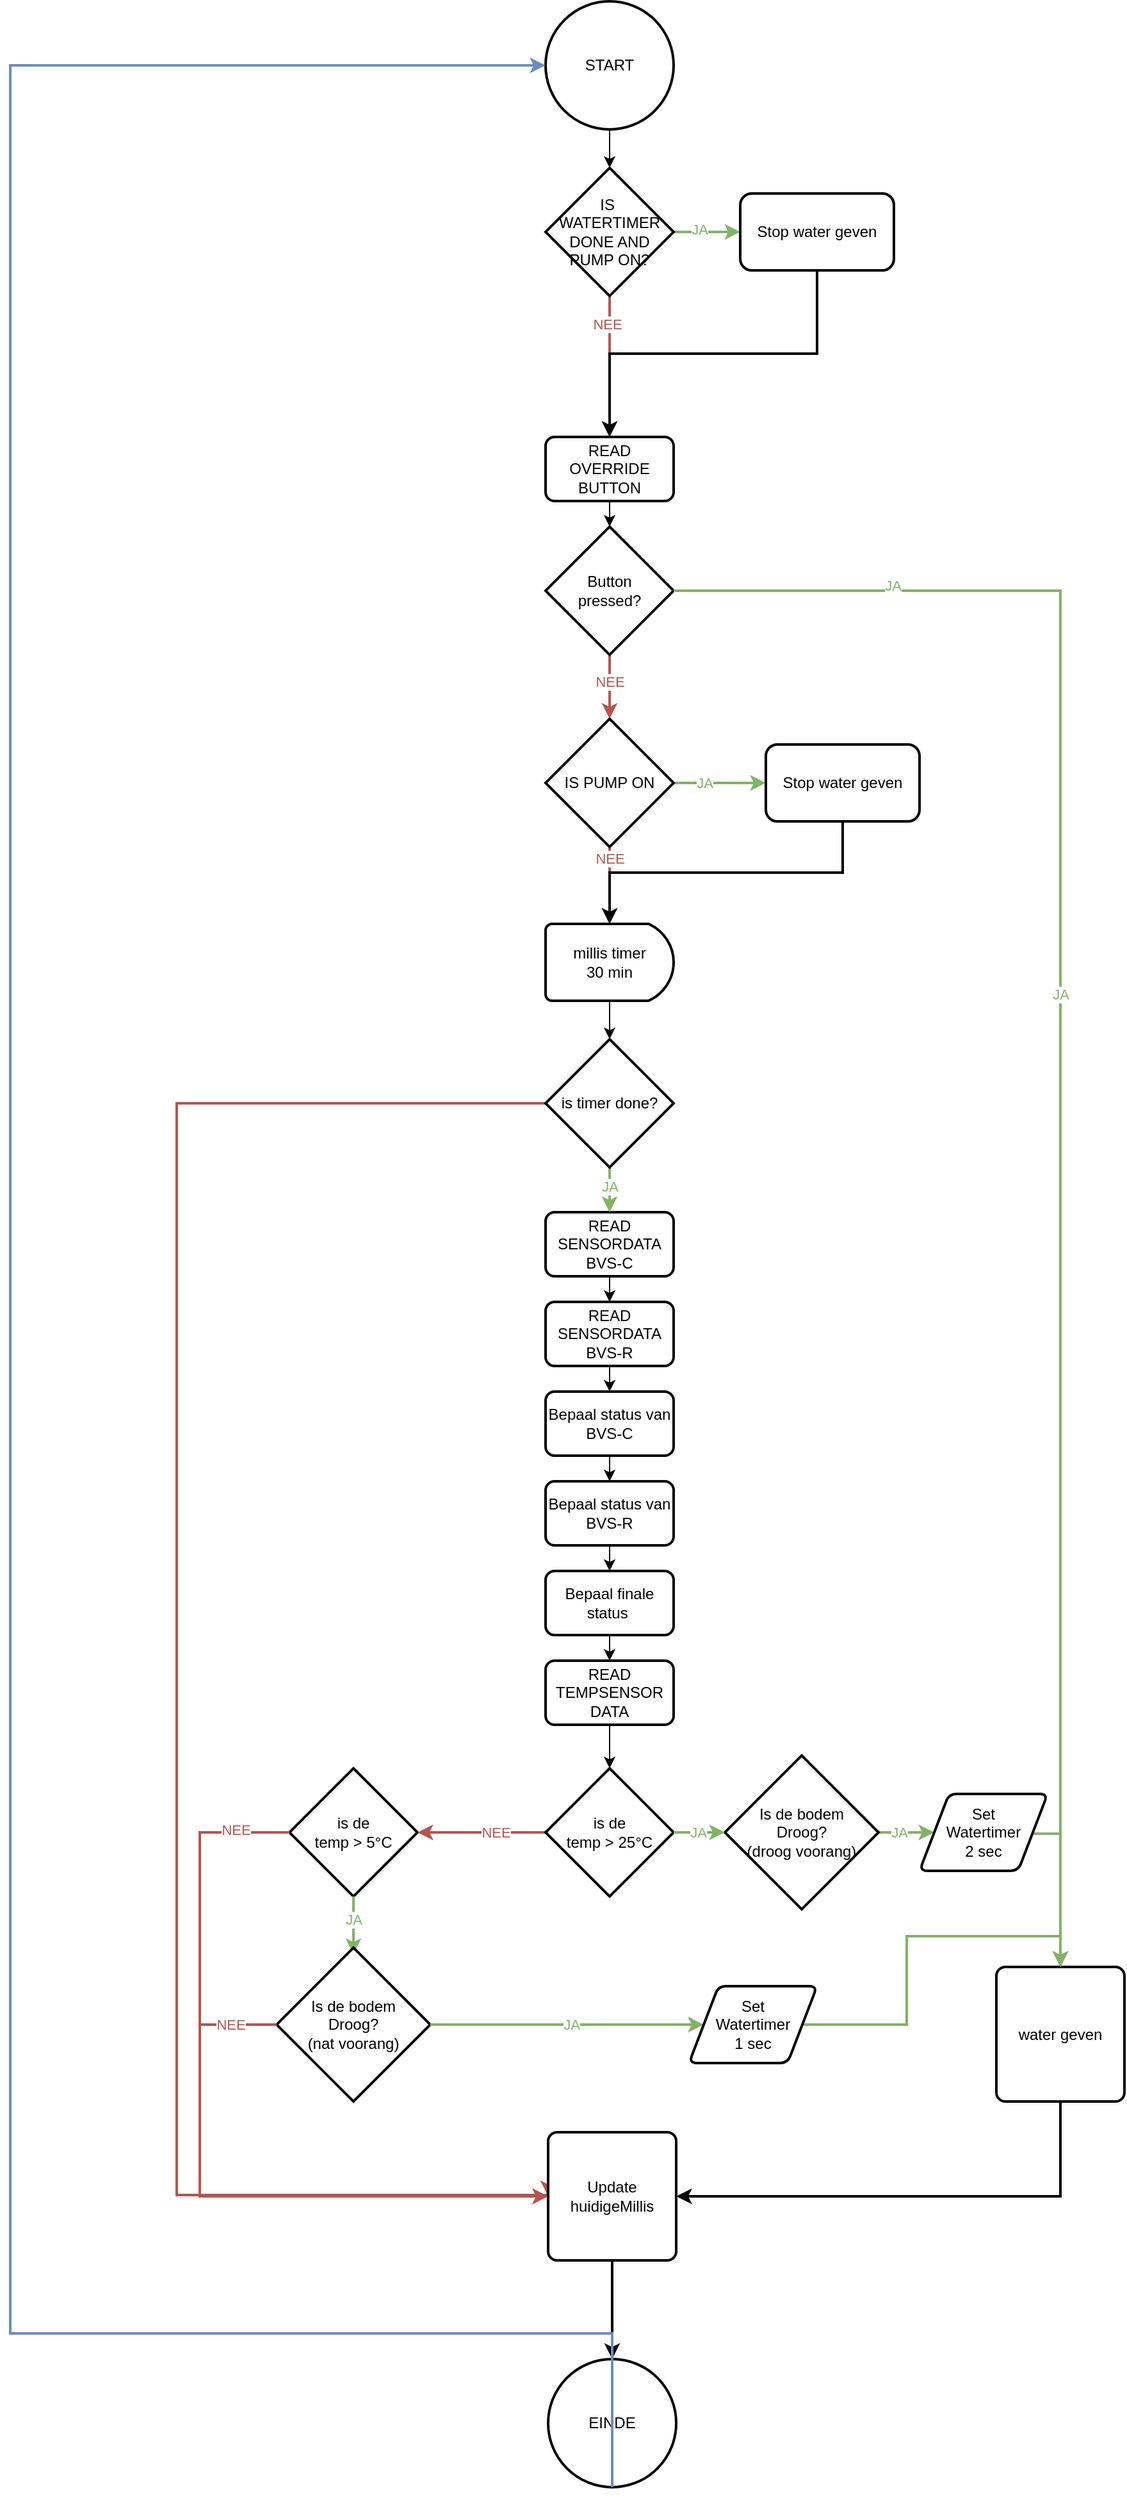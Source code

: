 <mxfile version="26.0.14">
  <diagram id="C5RBs43oDa-KdzZeNtuy" name="Page-1">
    <mxGraphModel dx="1164" dy="1343" grid="1" gridSize="10" guides="1" tooltips="1" connect="1" arrows="1" fold="1" page="1" pageScale="1" pageWidth="827" pageHeight="1169" math="0" shadow="0">
      <root>
        <mxCell id="WIyWlLk6GJQsqaUBKTNV-0" />
        <mxCell id="WIyWlLk6GJQsqaUBKTNV-1" parent="WIyWlLk6GJQsqaUBKTNV-0" />
        <mxCell id="nx4mN9wmy4ZOvfLZEnnc-68" style="edgeStyle=orthogonalEdgeStyle;rounded=0;orthogonalLoop=1;jettySize=auto;html=1;exitX=0.5;exitY=1;exitDx=0;exitDy=0;exitPerimeter=0;entryX=0.5;entryY=0;entryDx=0;entryDy=0;fillColor=#f8cecc;strokeColor=#b85450;strokeWidth=2;" parent="WIyWlLk6GJQsqaUBKTNV-1" source="5K2i2bFbJvTg2kXO0Kb1-32" target="nx4mN9wmy4ZOvfLZEnnc-67" edge="1">
          <mxGeometry relative="1" as="geometry" />
        </mxCell>
        <mxCell id="5K2i2bFbJvTg2kXO0Kb1-39" value="NEE" style="edgeLabel;html=1;align=center;verticalAlign=middle;resizable=0;points=[];fontColor=light-dark(#b85450, #ededed);" vertex="1" connectable="0" parent="nx4mN9wmy4ZOvfLZEnnc-68">
          <mxGeometry x="-0.598" y="-2" relative="1" as="geometry">
            <mxPoint as="offset" />
          </mxGeometry>
        </mxCell>
        <mxCell id="nx4mN9wmy4ZOvfLZEnnc-1" value="START" style="strokeWidth=2;html=1;shape=mxgraph.flowchart.start_2;whiteSpace=wrap;" parent="WIyWlLk6GJQsqaUBKTNV-1" vertex="1">
          <mxGeometry x="288" y="-460" width="100" height="100" as="geometry" />
        </mxCell>
        <mxCell id="nx4mN9wmy4ZOvfLZEnnc-2" value="EINDE" style="strokeWidth=2;html=1;shape=mxgraph.flowchart.start_2;whiteSpace=wrap;" parent="WIyWlLk6GJQsqaUBKTNV-1" vertex="1">
          <mxGeometry x="290" y="1380" width="100" height="100" as="geometry" />
        </mxCell>
        <mxCell id="nx4mN9wmy4ZOvfLZEnnc-49" style="edgeStyle=orthogonalEdgeStyle;rounded=0;orthogonalLoop=1;jettySize=auto;html=1;exitX=0.5;exitY=1;exitDx=0;exitDy=0;entryX=0.5;entryY=0;entryDx=0;entryDy=0;" parent="WIyWlLk6GJQsqaUBKTNV-1" edge="1">
          <mxGeometry relative="1" as="geometry">
            <mxPoint x="-130" y="645" as="sourcePoint" />
          </mxGeometry>
        </mxCell>
        <mxCell id="nx4mN9wmy4ZOvfLZEnnc-50" style="edgeStyle=orthogonalEdgeStyle;rounded=0;orthogonalLoop=1;jettySize=auto;html=1;exitX=0.5;exitY=1;exitDx=0;exitDy=0;entryX=0.5;entryY=0;entryDx=0;entryDy=0;" parent="WIyWlLk6GJQsqaUBKTNV-1" edge="1">
          <mxGeometry relative="1" as="geometry">
            <mxPoint x="-130" y="720" as="sourcePoint" />
          </mxGeometry>
        </mxCell>
        <mxCell id="nx4mN9wmy4ZOvfLZEnnc-51" style="edgeStyle=orthogonalEdgeStyle;rounded=0;orthogonalLoop=1;jettySize=auto;html=1;exitX=0.5;exitY=1;exitDx=0;exitDy=0;entryX=0.5;entryY=0;entryDx=0;entryDy=0;" parent="WIyWlLk6GJQsqaUBKTNV-1" edge="1">
          <mxGeometry relative="1" as="geometry">
            <mxPoint x="-130" y="790" as="sourcePoint" />
          </mxGeometry>
        </mxCell>
        <mxCell id="nx4mN9wmy4ZOvfLZEnnc-52" style="edgeStyle=orthogonalEdgeStyle;rounded=0;orthogonalLoop=1;jettySize=auto;html=1;exitX=1;exitY=0.5;exitDx=0;exitDy=0;entryX=0;entryY=0.5;entryDx=0;entryDy=0;" parent="WIyWlLk6GJQsqaUBKTNV-1" edge="1">
          <mxGeometry relative="1" as="geometry">
            <mxPoint x="-80" y="835" as="sourcePoint" />
          </mxGeometry>
        </mxCell>
        <mxCell id="nx4mN9wmy4ZOvfLZEnnc-18" value="READ&lt;div&gt;TEMPSENSOR DATA&lt;/div&gt;" style="rounded=1;whiteSpace=wrap;html=1;absoluteArcSize=1;arcSize=14;strokeWidth=2;" parent="WIyWlLk6GJQsqaUBKTNV-1" vertex="1">
          <mxGeometry x="288" y="835" width="100" height="50" as="geometry" />
        </mxCell>
        <mxCell id="nx4mN9wmy4ZOvfLZEnnc-26" value="is de&lt;div&gt;temp &amp;gt; 5°C&lt;/div&gt;" style="strokeWidth=2;html=1;shape=mxgraph.flowchart.decision;whiteSpace=wrap;" parent="WIyWlLk6GJQsqaUBKTNV-1" vertex="1">
          <mxGeometry x="88" y="919" width="100" height="100" as="geometry" />
        </mxCell>
        <mxCell id="nx4mN9wmy4ZOvfLZEnnc-107" value="" style="edgeStyle=orthogonalEdgeStyle;rounded=0;orthogonalLoop=1;jettySize=auto;html=1;fillColor=#f8cecc;strokeColor=#b85450;strokeWidth=2;" parent="WIyWlLk6GJQsqaUBKTNV-1" source="nx4mN9wmy4ZOvfLZEnnc-34" target="nx4mN9wmy4ZOvfLZEnnc-26" edge="1">
          <mxGeometry relative="1" as="geometry" />
        </mxCell>
        <mxCell id="nx4mN9wmy4ZOvfLZEnnc-112" value="NEE" style="edgeLabel;html=1;align=center;verticalAlign=middle;resizable=0;points=[];fontColor=light-dark(#b85450, #ededed);" parent="nx4mN9wmy4ZOvfLZEnnc-107" vertex="1" connectable="0">
          <mxGeometry x="0.09" y="4" relative="1" as="geometry">
            <mxPoint x="15" y="-4" as="offset" />
          </mxGeometry>
        </mxCell>
        <mxCell id="nx4mN9wmy4ZOvfLZEnnc-34" value="is de&lt;div&gt;temp &amp;gt; 25°C&lt;/div&gt;" style="strokeWidth=2;html=1;shape=mxgraph.flowchart.decision;whiteSpace=wrap;" parent="WIyWlLk6GJQsqaUBKTNV-1" vertex="1">
          <mxGeometry x="288" y="919" width="100" height="100" as="geometry" />
        </mxCell>
        <mxCell id="nx4mN9wmy4ZOvfLZEnnc-37" style="edgeStyle=orthogonalEdgeStyle;rounded=0;orthogonalLoop=1;jettySize=auto;html=1;exitX=0.5;exitY=1;exitDx=0;exitDy=0;entryX=0.5;entryY=0;entryDx=0;entryDy=0;entryPerimeter=0;" parent="WIyWlLk6GJQsqaUBKTNV-1" source="nx4mN9wmy4ZOvfLZEnnc-18" target="nx4mN9wmy4ZOvfLZEnnc-34" edge="1">
          <mxGeometry relative="1" as="geometry" />
        </mxCell>
        <mxCell id="5K2i2bFbJvTg2kXO0Kb1-36" style="edgeStyle=orthogonalEdgeStyle;rounded=0;orthogonalLoop=1;jettySize=auto;html=1;exitX=0.5;exitY=1;exitDx=0;exitDy=0;entryX=1;entryY=0.5;entryDx=0;entryDy=0;strokeWidth=2;" edge="1" parent="WIyWlLk6GJQsqaUBKTNV-1" source="nx4mN9wmy4ZOvfLZEnnc-42" target="5K2i2bFbJvTg2kXO0Kb1-27">
          <mxGeometry relative="1" as="geometry" />
        </mxCell>
        <mxCell id="nx4mN9wmy4ZOvfLZEnnc-42" value="water geven" style="rounded=1;whiteSpace=wrap;html=1;absoluteArcSize=1;arcSize=14;strokeWidth=2;" parent="WIyWlLk6GJQsqaUBKTNV-1" vertex="1">
          <mxGeometry x="640" y="1074" width="100" height="105" as="geometry" />
        </mxCell>
        <mxCell id="nx4mN9wmy4ZOvfLZEnnc-45" style="edgeStyle=orthogonalEdgeStyle;rounded=0;orthogonalLoop=1;jettySize=auto;html=1;exitX=0.5;exitY=1;exitDx=0;exitDy=0;exitPerimeter=0;entryX=0.5;entryY=0;entryDx=0;entryDy=0;fillColor=#d5e8d4;strokeColor=#82b366;strokeWidth=2;" parent="WIyWlLk6GJQsqaUBKTNV-1" source="nx4mN9wmy4ZOvfLZEnnc-26" edge="1">
          <mxGeometry relative="1" as="geometry">
            <mxPoint x="138" y="1064" as="targetPoint" />
            <Array as="points">
              <mxPoint x="138" y="1035" />
              <mxPoint x="138" y="1035" />
            </Array>
          </mxGeometry>
        </mxCell>
        <mxCell id="nx4mN9wmy4ZOvfLZEnnc-113" value="JA" style="edgeLabel;html=1;align=center;verticalAlign=middle;resizable=0;points=[];fontColor=light-dark(#82b366, #ededed);" parent="nx4mN9wmy4ZOvfLZEnnc-45" vertex="1" connectable="0">
          <mxGeometry x="-0.208" y="-2" relative="1" as="geometry">
            <mxPoint x="2" as="offset" />
          </mxGeometry>
        </mxCell>
        <mxCell id="nx4mN9wmy4ZOvfLZEnnc-48" value="Is de bodem&lt;div&gt;Droog?&lt;/div&gt;&lt;div&gt;(nat voorang)&lt;/div&gt;" style="strokeWidth=2;html=1;shape=mxgraph.flowchart.decision;whiteSpace=wrap;" parent="WIyWlLk6GJQsqaUBKTNV-1" vertex="1">
          <mxGeometry x="78" y="1059" width="120" height="120" as="geometry" />
        </mxCell>
        <mxCell id="nx4mN9wmy4ZOvfLZEnnc-67" value="READ&lt;div&gt;OVERRIDE&lt;/div&gt;&lt;div&gt;BUTTON&lt;/div&gt;" style="rounded=1;whiteSpace=wrap;html=1;absoluteArcSize=1;arcSize=14;strokeWidth=2;" parent="WIyWlLk6GJQsqaUBKTNV-1" vertex="1">
          <mxGeometry x="288" y="-120" width="100" height="50" as="geometry" />
        </mxCell>
        <mxCell id="nx4mN9wmy4ZOvfLZEnnc-70" value="" style="edgeStyle=orthogonalEdgeStyle;rounded=0;orthogonalLoop=1;jettySize=auto;html=1;entryX=0.5;entryY=0;entryDx=0;entryDy=0;" parent="WIyWlLk6GJQsqaUBKTNV-1" target="nx4mN9wmy4ZOvfLZEnnc-69" edge="1">
          <mxGeometry relative="1" as="geometry">
            <mxPoint x="338" y="-70" as="sourcePoint" />
            <mxPoint x="338" y="70" as="targetPoint" />
            <Array as="points" />
          </mxGeometry>
        </mxCell>
        <mxCell id="nx4mN9wmy4ZOvfLZEnnc-105" style="edgeStyle=orthogonalEdgeStyle;rounded=0;orthogonalLoop=1;jettySize=auto;html=1;exitX=0.5;exitY=1;exitDx=0;exitDy=0;exitPerimeter=0;fillColor=#f8cecc;strokeColor=#b85450;strokeWidth=2;" parent="WIyWlLk6GJQsqaUBKTNV-1" edge="1">
          <mxGeometry relative="1" as="geometry">
            <mxPoint x="338" y="30.0" as="sourcePoint" />
            <mxPoint x="338" y="100" as="targetPoint" />
          </mxGeometry>
        </mxCell>
        <mxCell id="5K2i2bFbJvTg2kXO0Kb1-26" style="edgeStyle=orthogonalEdgeStyle;rounded=0;orthogonalLoop=1;jettySize=auto;html=1;fillColor=#f8cecc;strokeColor=#b85450;exitX=0;exitY=0.5;exitDx=0;exitDy=0;exitPerimeter=0;entryX=0;entryY=0.5;entryDx=0;entryDy=0;strokeWidth=2;" edge="1" parent="WIyWlLk6GJQsqaUBKTNV-1" source="5K2i2bFbJvTg2kXO0Kb1-2" target="5K2i2bFbJvTg2kXO0Kb1-27">
          <mxGeometry relative="1" as="geometry">
            <mxPoint x="260" y="1370" as="targetPoint" />
            <Array as="points">
              <mxPoint y="400" />
              <mxPoint y="1252" />
            </Array>
          </mxGeometry>
        </mxCell>
        <mxCell id="nx4mN9wmy4ZOvfLZEnnc-69" value="Button&lt;div&gt;pressed?&lt;/div&gt;" style="strokeWidth=2;html=1;shape=mxgraph.flowchart.decision;whiteSpace=wrap;" parent="WIyWlLk6GJQsqaUBKTNV-1" vertex="1">
          <mxGeometry x="288" y="-50" width="100" height="100" as="geometry" />
        </mxCell>
        <mxCell id="nx4mN9wmy4ZOvfLZEnnc-80" value="" style="edgeStyle=orthogonalEdgeStyle;rounded=0;orthogonalLoop=1;jettySize=auto;html=1;entryX=0.5;entryY=0;entryDx=0;entryDy=0;" parent="WIyWlLk6GJQsqaUBKTNV-1" target="nx4mN9wmy4ZOvfLZEnnc-75" edge="1">
          <mxGeometry relative="1" as="geometry">
            <mxPoint x="338" y="505" as="sourcePoint" />
            <mxPoint x="338" y="855" as="targetPoint" />
            <Array as="points" />
          </mxGeometry>
        </mxCell>
        <mxCell id="nx4mN9wmy4ZOvfLZEnnc-81" value="NEE" style="edgeLabel;html=1;align=center;verticalAlign=middle;resizable=0;points=[];fontColor=light-dark(#b85450, #ededed);" parent="nx4mN9wmy4ZOvfLZEnnc-80" vertex="1" connectable="0">
          <mxGeometry x="-0.827" y="3" relative="1" as="geometry">
            <mxPoint x="3" y="-433" as="offset" />
          </mxGeometry>
        </mxCell>
        <mxCell id="nx4mN9wmy4ZOvfLZEnnc-75" value="READ&lt;div&gt;SENSORDATA&lt;/div&gt;&lt;div&gt;BVS-C&lt;/div&gt;" style="rounded=1;whiteSpace=wrap;html=1;absoluteArcSize=1;arcSize=14;strokeWidth=2;" parent="WIyWlLk6GJQsqaUBKTNV-1" vertex="1">
          <mxGeometry x="288" y="485" width="100" height="50" as="geometry" />
        </mxCell>
        <mxCell id="nx4mN9wmy4ZOvfLZEnnc-82" value="" style="edgeStyle=orthogonalEdgeStyle;rounded=0;orthogonalLoop=1;jettySize=auto;html=1;entryX=0.5;entryY=0;entryDx=0;entryDy=0;" parent="WIyWlLk6GJQsqaUBKTNV-1" source="nx4mN9wmy4ZOvfLZEnnc-75" target="nx4mN9wmy4ZOvfLZEnnc-76" edge="1">
          <mxGeometry relative="1" as="geometry">
            <mxPoint x="338" y="485" as="sourcePoint" />
            <mxPoint x="338" y="855" as="targetPoint" />
            <Array as="points" />
          </mxGeometry>
        </mxCell>
        <mxCell id="nx4mN9wmy4ZOvfLZEnnc-76" value="READ&lt;div&gt;SENSORDATA&lt;/div&gt;&lt;div&gt;BVS-R&lt;/div&gt;" style="rounded=1;whiteSpace=wrap;html=1;absoluteArcSize=1;arcSize=14;strokeWidth=2;" parent="WIyWlLk6GJQsqaUBKTNV-1" vertex="1">
          <mxGeometry x="288" y="555" width="100" height="50" as="geometry" />
        </mxCell>
        <mxCell id="nx4mN9wmy4ZOvfLZEnnc-83" value="" style="edgeStyle=orthogonalEdgeStyle;rounded=0;orthogonalLoop=1;jettySize=auto;html=1;entryX=0.5;entryY=0;entryDx=0;entryDy=0;" parent="WIyWlLk6GJQsqaUBKTNV-1" source="nx4mN9wmy4ZOvfLZEnnc-76" target="nx4mN9wmy4ZOvfLZEnnc-77" edge="1">
          <mxGeometry relative="1" as="geometry">
            <mxPoint x="338" y="555" as="sourcePoint" />
            <mxPoint x="338" y="855" as="targetPoint" />
            <Array as="points" />
          </mxGeometry>
        </mxCell>
        <mxCell id="nx4mN9wmy4ZOvfLZEnnc-77" value="Bepaal status van BVS-C" style="rounded=1;whiteSpace=wrap;html=1;absoluteArcSize=1;arcSize=14;strokeWidth=2;" parent="WIyWlLk6GJQsqaUBKTNV-1" vertex="1">
          <mxGeometry x="288" y="625" width="100" height="50" as="geometry" />
        </mxCell>
        <mxCell id="nx4mN9wmy4ZOvfLZEnnc-84" value="" style="edgeStyle=orthogonalEdgeStyle;rounded=0;orthogonalLoop=1;jettySize=auto;html=1;entryX=0.5;entryY=0;entryDx=0;entryDy=0;" parent="WIyWlLk6GJQsqaUBKTNV-1" source="nx4mN9wmy4ZOvfLZEnnc-77" target="nx4mN9wmy4ZOvfLZEnnc-78" edge="1">
          <mxGeometry relative="1" as="geometry">
            <mxPoint x="338" y="625" as="sourcePoint" />
            <mxPoint x="338" y="855" as="targetPoint" />
            <Array as="points" />
          </mxGeometry>
        </mxCell>
        <mxCell id="nx4mN9wmy4ZOvfLZEnnc-78" value="Bepaal status van BVS-R" style="rounded=1;whiteSpace=wrap;html=1;absoluteArcSize=1;arcSize=14;strokeWidth=2;" parent="WIyWlLk6GJQsqaUBKTNV-1" vertex="1">
          <mxGeometry x="288" y="695" width="100" height="50" as="geometry" />
        </mxCell>
        <mxCell id="nx4mN9wmy4ZOvfLZEnnc-85" value="" style="edgeStyle=orthogonalEdgeStyle;rounded=0;orthogonalLoop=1;jettySize=auto;html=1;entryX=0.5;entryY=0;entryDx=0;entryDy=0;" parent="WIyWlLk6GJQsqaUBKTNV-1" source="nx4mN9wmy4ZOvfLZEnnc-78" target="nx4mN9wmy4ZOvfLZEnnc-79" edge="1">
          <mxGeometry relative="1" as="geometry">
            <mxPoint x="338" y="705" as="sourcePoint" />
            <mxPoint x="338" y="845" as="targetPoint" />
            <Array as="points" />
          </mxGeometry>
        </mxCell>
        <mxCell id="nx4mN9wmy4ZOvfLZEnnc-106" style="edgeStyle=orthogonalEdgeStyle;rounded=0;orthogonalLoop=1;jettySize=auto;html=1;exitX=0.5;exitY=1;exitDx=0;exitDy=0;entryX=0.5;entryY=0;entryDx=0;entryDy=0;" parent="WIyWlLk6GJQsqaUBKTNV-1" source="nx4mN9wmy4ZOvfLZEnnc-79" target="nx4mN9wmy4ZOvfLZEnnc-18" edge="1">
          <mxGeometry relative="1" as="geometry" />
        </mxCell>
        <mxCell id="nx4mN9wmy4ZOvfLZEnnc-79" value="Bepaal finale status&amp;nbsp;" style="rounded=1;whiteSpace=wrap;html=1;absoluteArcSize=1;arcSize=14;strokeWidth=2;" parent="WIyWlLk6GJQsqaUBKTNV-1" vertex="1">
          <mxGeometry x="288" y="765" width="100" height="50" as="geometry" />
        </mxCell>
        <mxCell id="5K2i2bFbJvTg2kXO0Kb1-16" value="" style="edgeStyle=orthogonalEdgeStyle;rounded=0;orthogonalLoop=1;jettySize=auto;html=1;fillColor=#d5e8d4;strokeColor=#82b366;strokeWidth=2;" edge="1" parent="WIyWlLk6GJQsqaUBKTNV-1" source="nx4mN9wmy4ZOvfLZEnnc-89" target="5K2i2bFbJvTg2kXO0Kb1-13">
          <mxGeometry relative="1" as="geometry" />
        </mxCell>
        <mxCell id="5K2i2bFbJvTg2kXO0Kb1-17" value="JA" style="edgeLabel;html=1;align=center;verticalAlign=middle;resizable=0;points=[];fontColor=light-dark(#82b366, #ededed);" vertex="1" connectable="0" parent="5K2i2bFbJvTg2kXO0Kb1-16">
          <mxGeometry x="0.08" relative="1" as="geometry">
            <mxPoint as="offset" />
          </mxGeometry>
        </mxCell>
        <mxCell id="nx4mN9wmy4ZOvfLZEnnc-89" value="Is de bodem&lt;div&gt;Droog?&lt;/div&gt;&lt;div&gt;(droog voorang)&lt;/div&gt;" style="strokeWidth=2;html=1;shape=mxgraph.flowchart.decision;whiteSpace=wrap;" parent="WIyWlLk6GJQsqaUBKTNV-1" vertex="1">
          <mxGeometry x="428" y="909" width="120" height="120" as="geometry" />
        </mxCell>
        <mxCell id="nx4mN9wmy4ZOvfLZEnnc-92" style="edgeStyle=orthogonalEdgeStyle;rounded=0;orthogonalLoop=1;jettySize=auto;html=1;exitX=1;exitY=0.5;exitDx=0;exitDy=0;exitPerimeter=0;entryX=0;entryY=0.5;entryDx=0;entryDy=0;entryPerimeter=0;fontColor=light-dark(#82b366, #ededed);fillColor=#d5e8d4;strokeColor=#82b366;strokeWidth=2;" parent="WIyWlLk6GJQsqaUBKTNV-1" source="nx4mN9wmy4ZOvfLZEnnc-34" target="nx4mN9wmy4ZOvfLZEnnc-89" edge="1">
          <mxGeometry relative="1" as="geometry" />
        </mxCell>
        <mxCell id="nx4mN9wmy4ZOvfLZEnnc-93" value="JA" style="edgeLabel;html=1;align=center;verticalAlign=middle;resizable=0;points=[];fontColor=light-dark(#82b366, #ededed);" parent="nx4mN9wmy4ZOvfLZEnnc-92" vertex="1" connectable="0">
          <mxGeometry x="-0.071" y="-3" relative="1" as="geometry">
            <mxPoint y="-3" as="offset" />
          </mxGeometry>
        </mxCell>
        <mxCell id="nx4mN9wmy4ZOvfLZEnnc-108" style="edgeStyle=orthogonalEdgeStyle;rounded=0;orthogonalLoop=1;jettySize=auto;html=1;exitX=0;exitY=0.5;exitDx=0;exitDy=0;exitPerimeter=0;fillColor=#f8cecc;strokeColor=#b85450;entryX=0;entryY=0.5;entryDx=0;entryDy=0;strokeWidth=2;" parent="WIyWlLk6GJQsqaUBKTNV-1" source="nx4mN9wmy4ZOvfLZEnnc-26" target="5K2i2bFbJvTg2kXO0Kb1-27" edge="1">
          <mxGeometry relative="1" as="geometry">
            <Array as="points">
              <mxPoint x="18" y="969" />
              <mxPoint x="18" y="1253" />
            </Array>
            <mxPoint x="250" y="1350" as="targetPoint" />
          </mxGeometry>
        </mxCell>
        <mxCell id="nx4mN9wmy4ZOvfLZEnnc-111" value="NEE" style="edgeLabel;html=1;align=center;verticalAlign=middle;resizable=0;points=[];fontColor=light-dark(#b85450, #ededed);" parent="nx4mN9wmy4ZOvfLZEnnc-108" vertex="1" connectable="0">
          <mxGeometry x="-0.865" y="-2" relative="1" as="geometry">
            <mxPoint as="offset" />
          </mxGeometry>
        </mxCell>
        <mxCell id="nx4mN9wmy4ZOvfLZEnnc-109" style="edgeStyle=orthogonalEdgeStyle;rounded=0;orthogonalLoop=1;jettySize=auto;html=1;exitX=0;exitY=0.5;exitDx=0;exitDy=0;exitPerimeter=0;fillColor=#f8cecc;strokeColor=#b85450;entryX=0;entryY=0.5;entryDx=0;entryDy=0;strokeWidth=2;" parent="WIyWlLk6GJQsqaUBKTNV-1" source="nx4mN9wmy4ZOvfLZEnnc-48" target="5K2i2bFbJvTg2kXO0Kb1-27" edge="1">
          <mxGeometry relative="1" as="geometry">
            <Array as="points">
              <mxPoint x="18" y="1119" />
              <mxPoint x="18" y="1253" />
            </Array>
            <mxPoint x="210" y="1330" as="targetPoint" />
          </mxGeometry>
        </mxCell>
        <mxCell id="nx4mN9wmy4ZOvfLZEnnc-110" value="NEE" style="edgeLabel;html=1;align=center;verticalAlign=middle;resizable=0;points=[];fontColor=light-dark(#b85450, #ededed);" parent="nx4mN9wmy4ZOvfLZEnnc-109" vertex="1" connectable="0">
          <mxGeometry x="-0.844" relative="1" as="geometry">
            <mxPoint as="offset" />
          </mxGeometry>
        </mxCell>
        <mxCell id="nx4mN9wmy4ZOvfLZEnnc-115" value="" style="edgeStyle=orthogonalEdgeStyle;rounded=0;orthogonalLoop=1;jettySize=auto;html=1;exitX=1;exitY=0.5;exitDx=0;exitDy=0;fillColor=#d5e8d4;strokeColor=#82b366;strokeWidth=2;entryX=0.5;entryY=0;entryDx=0;entryDy=0;" parent="WIyWlLk6GJQsqaUBKTNV-1" source="5K2i2bFbJvTg2kXO0Kb1-10" target="nx4mN9wmy4ZOvfLZEnnc-42" edge="1">
          <mxGeometry relative="1" as="geometry">
            <mxPoint x="608" y="1119" as="targetPoint" />
            <mxPoint x="198" y="1119" as="sourcePoint" />
            <Array as="points">
              <mxPoint x="570" y="1119" />
              <mxPoint x="570" y="1050" />
              <mxPoint x="690" y="1050" />
            </Array>
          </mxGeometry>
        </mxCell>
        <mxCell id="nx4mN9wmy4ZOvfLZEnnc-121" value="" style="edgeStyle=orthogonalEdgeStyle;rounded=0;orthogonalLoop=1;jettySize=auto;html=1;exitX=1;exitY=0.5;exitDx=0;exitDy=0;entryX=0.5;entryY=0;entryDx=0;entryDy=0;fillColor=#d5e8d4;strokeColor=#82b366;strokeWidth=2;" parent="WIyWlLk6GJQsqaUBKTNV-1" source="5K2i2bFbJvTg2kXO0Kb1-13" target="nx4mN9wmy4ZOvfLZEnnc-42" edge="1">
          <mxGeometry relative="1" as="geometry">
            <mxPoint x="548" y="969" as="sourcePoint" />
            <mxPoint x="620" y="969" as="targetPoint" />
            <Array as="points">
              <mxPoint x="690" y="970" />
            </Array>
          </mxGeometry>
        </mxCell>
        <mxCell id="nx4mN9wmy4ZOvfLZEnnc-95" style="edgeStyle=orthogonalEdgeStyle;rounded=0;orthogonalLoop=1;jettySize=auto;html=1;exitX=1;exitY=0.5;exitDx=0;exitDy=0;exitPerimeter=0;entryX=0.5;entryY=0;entryDx=0;entryDy=0;fillColor=#d5e8d4;strokeColor=#82b366;strokeWidth=2;" parent="WIyWlLk6GJQsqaUBKTNV-1" source="nx4mN9wmy4ZOvfLZEnnc-69" target="nx4mN9wmy4ZOvfLZEnnc-42" edge="1">
          <mxGeometry relative="1" as="geometry" />
        </mxCell>
        <mxCell id="nx4mN9wmy4ZOvfLZEnnc-96" value="JA" style="edgeLabel;html=1;align=center;verticalAlign=middle;resizable=0;points=[];fontColor=light-dark(#82b366, #ededed);" parent="nx4mN9wmy4ZOvfLZEnnc-95" vertex="1" connectable="0">
          <mxGeometry x="-0.889" y="4" relative="1" as="geometry">
            <mxPoint x="94" as="offset" />
          </mxGeometry>
        </mxCell>
        <mxCell id="nx4mN9wmy4ZOvfLZEnnc-104" value="JA" style="edgeLabel;html=1;align=center;verticalAlign=middle;resizable=0;points=[];fontColor=light-dark(#82b366, #ededed);" parent="nx4mN9wmy4ZOvfLZEnnc-95" vertex="1" connectable="0">
          <mxGeometry x="-0.104" relative="1" as="geometry">
            <mxPoint as="offset" />
          </mxGeometry>
        </mxCell>
        <mxCell id="5K2i2bFbJvTg2kXO0Kb1-0" value="millis timer&lt;div&gt;30 min&lt;/div&gt;" style="strokeWidth=2;html=1;shape=mxgraph.flowchart.delay;whiteSpace=wrap;" vertex="1" parent="WIyWlLk6GJQsqaUBKTNV-1">
          <mxGeometry x="288" y="260" width="100" height="60" as="geometry" />
        </mxCell>
        <mxCell id="5K2i2bFbJvTg2kXO0Kb1-5" style="edgeStyle=orthogonalEdgeStyle;rounded=0;orthogonalLoop=1;jettySize=auto;html=1;exitX=0.5;exitY=1;exitDx=0;exitDy=0;exitPerimeter=0;entryX=0.5;entryY=0;entryDx=0;entryDy=0;fillColor=#d5e8d4;strokeColor=#82b366;strokeWidth=2;" edge="1" parent="WIyWlLk6GJQsqaUBKTNV-1" source="5K2i2bFbJvTg2kXO0Kb1-2" target="nx4mN9wmy4ZOvfLZEnnc-75">
          <mxGeometry relative="1" as="geometry" />
        </mxCell>
        <mxCell id="5K2i2bFbJvTg2kXO0Kb1-6" value="JA" style="edgeLabel;html=1;align=center;verticalAlign=middle;resizable=0;points=[];fontColor=light-dark(#82b366, #ededed);" vertex="1" connectable="0" parent="5K2i2bFbJvTg2kXO0Kb1-5">
          <mxGeometry x="-0.157" relative="1" as="geometry">
            <mxPoint as="offset" />
          </mxGeometry>
        </mxCell>
        <mxCell id="5K2i2bFbJvTg2kXO0Kb1-2" value="is timer done?" style="strokeWidth=2;html=1;shape=mxgraph.flowchart.decision;whiteSpace=wrap;" vertex="1" parent="WIyWlLk6GJQsqaUBKTNV-1">
          <mxGeometry x="288" y="350" width="100" height="100" as="geometry" />
        </mxCell>
        <mxCell id="5K2i2bFbJvTg2kXO0Kb1-3" style="edgeStyle=orthogonalEdgeStyle;rounded=0;orthogonalLoop=1;jettySize=auto;html=1;exitX=0.5;exitY=1;exitDx=0;exitDy=0;exitPerimeter=0;entryX=0.5;entryY=0;entryDx=0;entryDy=0;entryPerimeter=0;" edge="1" parent="WIyWlLk6GJQsqaUBKTNV-1" source="5K2i2bFbJvTg2kXO0Kb1-0" target="5K2i2bFbJvTg2kXO0Kb1-2">
          <mxGeometry relative="1" as="geometry" />
        </mxCell>
        <mxCell id="5K2i2bFbJvTg2kXO0Kb1-11" value="" style="edgeStyle=orthogonalEdgeStyle;rounded=0;orthogonalLoop=1;jettySize=auto;html=1;exitX=1;exitY=0.5;exitDx=0;exitDy=0;exitPerimeter=0;fillColor=#d5e8d4;strokeColor=#82b366;strokeWidth=2;entryX=0;entryY=0.5;entryDx=0;entryDy=0;" edge="1" parent="WIyWlLk6GJQsqaUBKTNV-1" source="nx4mN9wmy4ZOvfLZEnnc-48" target="5K2i2bFbJvTg2kXO0Kb1-10">
          <mxGeometry relative="1" as="geometry">
            <mxPoint x="690" y="1000" as="targetPoint" />
            <mxPoint x="198" y="1119" as="sourcePoint" />
            <Array as="points" />
          </mxGeometry>
        </mxCell>
        <mxCell id="5K2i2bFbJvTg2kXO0Kb1-12" value="JA" style="edgeLabel;html=1;align=center;verticalAlign=middle;resizable=0;points=[];fontColor=light-dark(#82b366, #ededed);" vertex="1" connectable="0" parent="5K2i2bFbJvTg2kXO0Kb1-11">
          <mxGeometry x="-0.687" y="4" relative="1" as="geometry">
            <mxPoint x="76" y="4" as="offset" />
          </mxGeometry>
        </mxCell>
        <mxCell id="5K2i2bFbJvTg2kXO0Kb1-10" value="Set&lt;div&gt;Watertimer&lt;/div&gt;&lt;div&gt;1 sec&lt;/div&gt;" style="shape=parallelogram;html=1;strokeWidth=2;perimeter=parallelogramPerimeter;whiteSpace=wrap;rounded=1;arcSize=12;size=0.23;" vertex="1" parent="WIyWlLk6GJQsqaUBKTNV-1">
          <mxGeometry x="400" y="1089" width="100" height="60" as="geometry" />
        </mxCell>
        <mxCell id="5K2i2bFbJvTg2kXO0Kb1-13" value="Set&lt;div&gt;Watertimer&lt;/div&gt;&lt;div&gt;2 sec&lt;/div&gt;" style="shape=parallelogram;html=1;strokeWidth=2;perimeter=parallelogramPerimeter;whiteSpace=wrap;rounded=1;arcSize=12;size=0.23;" vertex="1" parent="WIyWlLk6GJQsqaUBKTNV-1">
          <mxGeometry x="580" y="939" width="100" height="60" as="geometry" />
        </mxCell>
        <mxCell id="5K2i2bFbJvTg2kXO0Kb1-28" value="" style="edgeStyle=orthogonalEdgeStyle;rounded=0;orthogonalLoop=1;jettySize=auto;html=1;strokeWidth=2;" edge="1" parent="WIyWlLk6GJQsqaUBKTNV-1" source="5K2i2bFbJvTg2kXO0Kb1-27" target="nx4mN9wmy4ZOvfLZEnnc-2">
          <mxGeometry relative="1" as="geometry" />
        </mxCell>
        <mxCell id="5K2i2bFbJvTg2kXO0Kb1-27" value="Update&lt;div&gt;huidigeMillis&lt;/div&gt;" style="rounded=1;whiteSpace=wrap;html=1;absoluteArcSize=1;arcSize=14;strokeWidth=2;" vertex="1" parent="WIyWlLk6GJQsqaUBKTNV-1">
          <mxGeometry x="290" y="1203" width="100" height="100" as="geometry" />
        </mxCell>
        <mxCell id="5K2i2bFbJvTg2kXO0Kb1-33" value="" style="edgeStyle=orthogonalEdgeStyle;rounded=0;orthogonalLoop=1;jettySize=auto;html=1;exitX=0.5;exitY=1;exitDx=0;exitDy=0;exitPerimeter=0;entryX=0.5;entryY=0;entryDx=0;entryDy=0;" edge="1" parent="WIyWlLk6GJQsqaUBKTNV-1" source="nx4mN9wmy4ZOvfLZEnnc-1" target="5K2i2bFbJvTg2kXO0Kb1-32">
          <mxGeometry relative="1" as="geometry">
            <mxPoint x="338" y="-290" as="sourcePoint" />
            <mxPoint x="338" y="-120" as="targetPoint" />
          </mxGeometry>
        </mxCell>
        <mxCell id="5K2i2bFbJvTg2kXO0Kb1-35" value="" style="edgeStyle=orthogonalEdgeStyle;rounded=0;orthogonalLoop=1;jettySize=auto;html=1;fillColor=#d5e8d4;strokeColor=#82b366;strokeWidth=2;" edge="1" parent="WIyWlLk6GJQsqaUBKTNV-1" source="5K2i2bFbJvTg2kXO0Kb1-32" target="5K2i2bFbJvTg2kXO0Kb1-34">
          <mxGeometry relative="1" as="geometry" />
        </mxCell>
        <mxCell id="5K2i2bFbJvTg2kXO0Kb1-38" value="JA" style="edgeLabel;html=1;align=center;verticalAlign=middle;resizable=0;points=[];fontColor=light-dark(#82b366, #ededed);" vertex="1" connectable="0" parent="5K2i2bFbJvTg2kXO0Kb1-35">
          <mxGeometry x="-0.259" y="2" relative="1" as="geometry">
            <mxPoint as="offset" />
          </mxGeometry>
        </mxCell>
        <mxCell id="5K2i2bFbJvTg2kXO0Kb1-32" value="IS&amp;nbsp;&lt;div&gt;WATERTIMER&lt;/div&gt;&lt;div&gt;DONE AND PUMP ON?&lt;/div&gt;" style="strokeWidth=2;html=1;shape=mxgraph.flowchart.decision;whiteSpace=wrap;" vertex="1" parent="WIyWlLk6GJQsqaUBKTNV-1">
          <mxGeometry x="288" y="-330" width="100" height="100" as="geometry" />
        </mxCell>
        <mxCell id="5K2i2bFbJvTg2kXO0Kb1-37" style="edgeStyle=orthogonalEdgeStyle;rounded=0;orthogonalLoop=1;jettySize=auto;html=1;exitX=0.5;exitY=1;exitDx=0;exitDy=0;entryX=0.5;entryY=0;entryDx=0;entryDy=0;strokeWidth=2;" edge="1" parent="WIyWlLk6GJQsqaUBKTNV-1" source="5K2i2bFbJvTg2kXO0Kb1-34" target="nx4mN9wmy4ZOvfLZEnnc-67">
          <mxGeometry relative="1" as="geometry" />
        </mxCell>
        <mxCell id="5K2i2bFbJvTg2kXO0Kb1-34" value="Stop water geven" style="rounded=1;whiteSpace=wrap;html=1;strokeWidth=2;" vertex="1" parent="WIyWlLk6GJQsqaUBKTNV-1">
          <mxGeometry x="440" y="-310" width="120" height="60" as="geometry" />
        </mxCell>
        <mxCell id="5K2i2bFbJvTg2kXO0Kb1-40" style="edgeStyle=orthogonalEdgeStyle;rounded=0;orthogonalLoop=1;jettySize=auto;html=1;exitX=0.5;exitY=1;exitDx=0;exitDy=0;exitPerimeter=0;entryX=0;entryY=0.5;entryDx=0;entryDy=0;entryPerimeter=0;fillColor=#dae8fc;strokeColor=#6c8ebf;strokeWidth=2;" edge="1" parent="WIyWlLk6GJQsqaUBKTNV-1" source="nx4mN9wmy4ZOvfLZEnnc-2" target="nx4mN9wmy4ZOvfLZEnnc-1">
          <mxGeometry relative="1" as="geometry">
            <Array as="points">
              <mxPoint x="340" y="1360" />
              <mxPoint x="-130" y="1360" />
              <mxPoint x="-130" y="-410" />
            </Array>
          </mxGeometry>
        </mxCell>
        <mxCell id="5K2i2bFbJvTg2kXO0Kb1-45" value="" style="edgeStyle=orthogonalEdgeStyle;rounded=0;orthogonalLoop=1;jettySize=auto;html=1;fillColor=#d5e8d4;strokeColor=#82b366;strokeWidth=2;" edge="1" parent="WIyWlLk6GJQsqaUBKTNV-1" source="5K2i2bFbJvTg2kXO0Kb1-41" target="5K2i2bFbJvTg2kXO0Kb1-44">
          <mxGeometry relative="1" as="geometry" />
        </mxCell>
        <mxCell id="5K2i2bFbJvTg2kXO0Kb1-47" value="JA" style="edgeLabel;html=1;align=center;verticalAlign=middle;resizable=0;points=[];fontColor=light-dark(#82b366, #ededed);" vertex="1" connectable="0" parent="5K2i2bFbJvTg2kXO0Kb1-45">
          <mxGeometry x="-0.331" relative="1" as="geometry">
            <mxPoint as="offset" />
          </mxGeometry>
        </mxCell>
        <mxCell id="5K2i2bFbJvTg2kXO0Kb1-49" value="" style="edgeStyle=orthogonalEdgeStyle;rounded=0;orthogonalLoop=1;jettySize=auto;html=1;fillColor=#f8cecc;strokeColor=#b85450;strokeWidth=2;" edge="1" parent="WIyWlLk6GJQsqaUBKTNV-1" source="5K2i2bFbJvTg2kXO0Kb1-41" target="5K2i2bFbJvTg2kXO0Kb1-0">
          <mxGeometry relative="1" as="geometry" />
        </mxCell>
        <mxCell id="5K2i2bFbJvTg2kXO0Kb1-50" value="NEE" style="edgeLabel;html=1;align=center;verticalAlign=middle;resizable=0;points=[];fontColor=light-dark(#b85450, #ededed);" vertex="1" connectable="0" parent="5K2i2bFbJvTg2kXO0Kb1-49">
          <mxGeometry x="-0.698" relative="1" as="geometry">
            <mxPoint as="offset" />
          </mxGeometry>
        </mxCell>
        <mxCell id="5K2i2bFbJvTg2kXO0Kb1-41" value="IS PUMP ON" style="strokeWidth=2;html=1;shape=mxgraph.flowchart.decision;whiteSpace=wrap;" vertex="1" parent="WIyWlLk6GJQsqaUBKTNV-1">
          <mxGeometry x="288" y="100" width="100" height="100" as="geometry" />
        </mxCell>
        <mxCell id="5K2i2bFbJvTg2kXO0Kb1-46" style="edgeStyle=orthogonalEdgeStyle;rounded=0;orthogonalLoop=1;jettySize=auto;html=1;exitX=0.5;exitY=1;exitDx=0;exitDy=0;strokeWidth=2;" edge="1" parent="WIyWlLk6GJQsqaUBKTNV-1" source="5K2i2bFbJvTg2kXO0Kb1-44" target="5K2i2bFbJvTg2kXO0Kb1-0">
          <mxGeometry relative="1" as="geometry" />
        </mxCell>
        <mxCell id="5K2i2bFbJvTg2kXO0Kb1-44" value="Stop water geven" style="rounded=1;whiteSpace=wrap;html=1;strokeWidth=2;" vertex="1" parent="WIyWlLk6GJQsqaUBKTNV-1">
          <mxGeometry x="460" y="120" width="120" height="60" as="geometry" />
        </mxCell>
      </root>
    </mxGraphModel>
  </diagram>
</mxfile>

